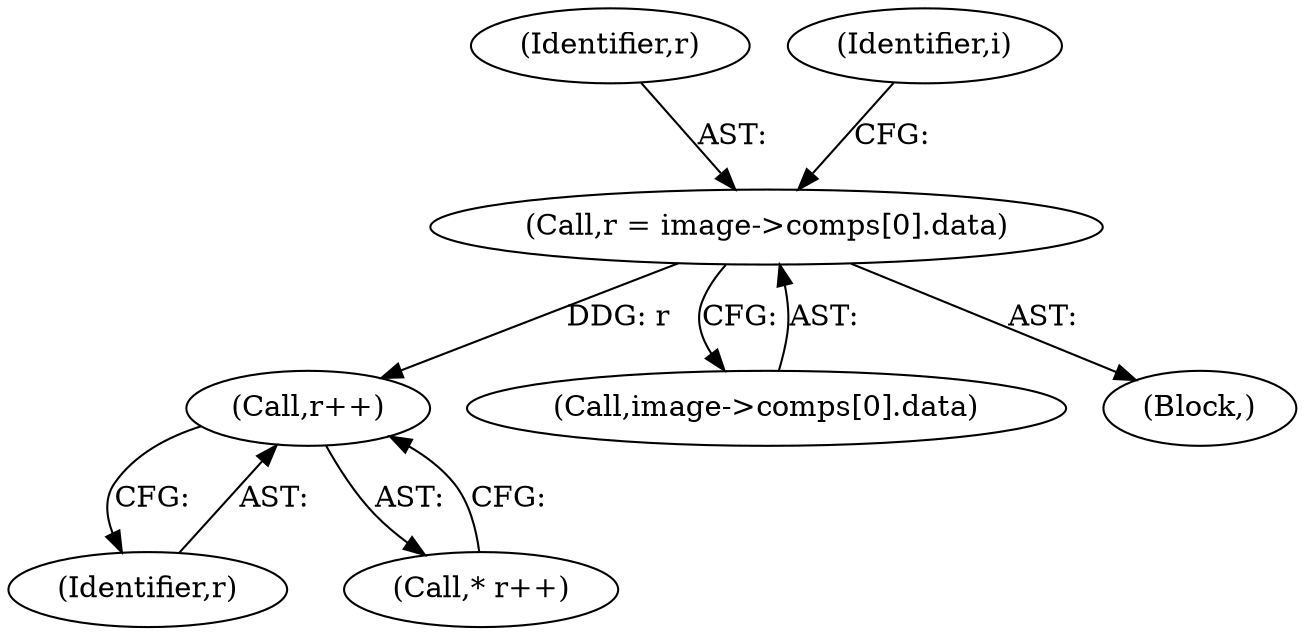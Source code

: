 digraph "0_openjpeg_2e5ab1d9987831c981ff05862e8ccf1381ed58ea@array" {
"1001069" [label="(Call,r = image->comps[0].data)"];
"1001095" [label="(Call,r++)"];
"1001070" [label="(Identifier,r)"];
"1001071" [label="(Call,image->comps[0].data)"];
"1001095" [label="(Call,r++)"];
"1001080" [label="(Identifier,i)"];
"1001096" [label="(Identifier,r)"];
"1000902" [label="(Block,)"];
"1001094" [label="(Call,* r++)"];
"1001069" [label="(Call,r = image->comps[0].data)"];
"1001069" -> "1000902"  [label="AST: "];
"1001069" -> "1001071"  [label="CFG: "];
"1001070" -> "1001069"  [label="AST: "];
"1001071" -> "1001069"  [label="AST: "];
"1001080" -> "1001069"  [label="CFG: "];
"1001069" -> "1001095"  [label="DDG: r"];
"1001095" -> "1001094"  [label="AST: "];
"1001095" -> "1001096"  [label="CFG: "];
"1001096" -> "1001095"  [label="AST: "];
"1001094" -> "1001095"  [label="CFG: "];
}
